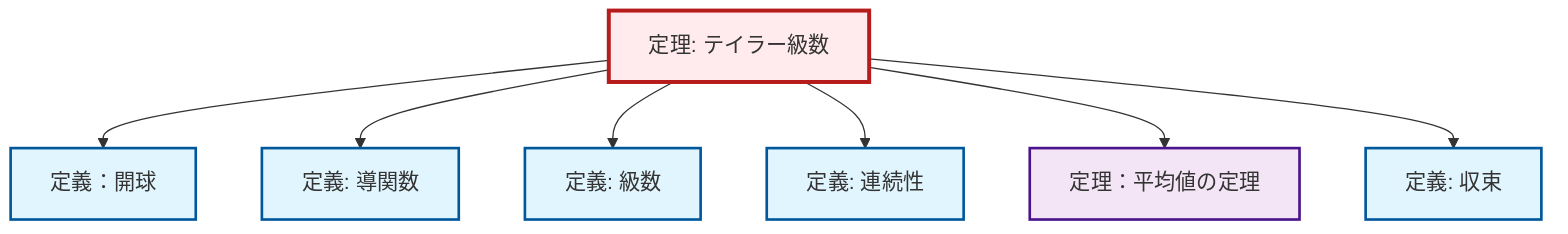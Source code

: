 graph TD
    classDef definition fill:#e1f5fe,stroke:#01579b,stroke-width:2px
    classDef theorem fill:#f3e5f5,stroke:#4a148c,stroke-width:2px
    classDef axiom fill:#fff3e0,stroke:#e65100,stroke-width:2px
    classDef example fill:#e8f5e9,stroke:#1b5e20,stroke-width:2px
    classDef current fill:#ffebee,stroke:#b71c1c,stroke-width:3px
    thm-mean-value["定理：平均値の定理"]:::theorem
    def-derivative["定義: 導関数"]:::definition
    def-continuity["定義: 連続性"]:::definition
    thm-taylor-series["定理: テイラー級数"]:::theorem
    def-convergence["定義: 収束"]:::definition
    def-open-ball["定義：開球"]:::definition
    def-series["定義: 級数"]:::definition
    thm-taylor-series --> def-open-ball
    thm-taylor-series --> def-derivative
    thm-taylor-series --> def-series
    thm-taylor-series --> def-continuity
    thm-taylor-series --> thm-mean-value
    thm-taylor-series --> def-convergence
    class thm-taylor-series current